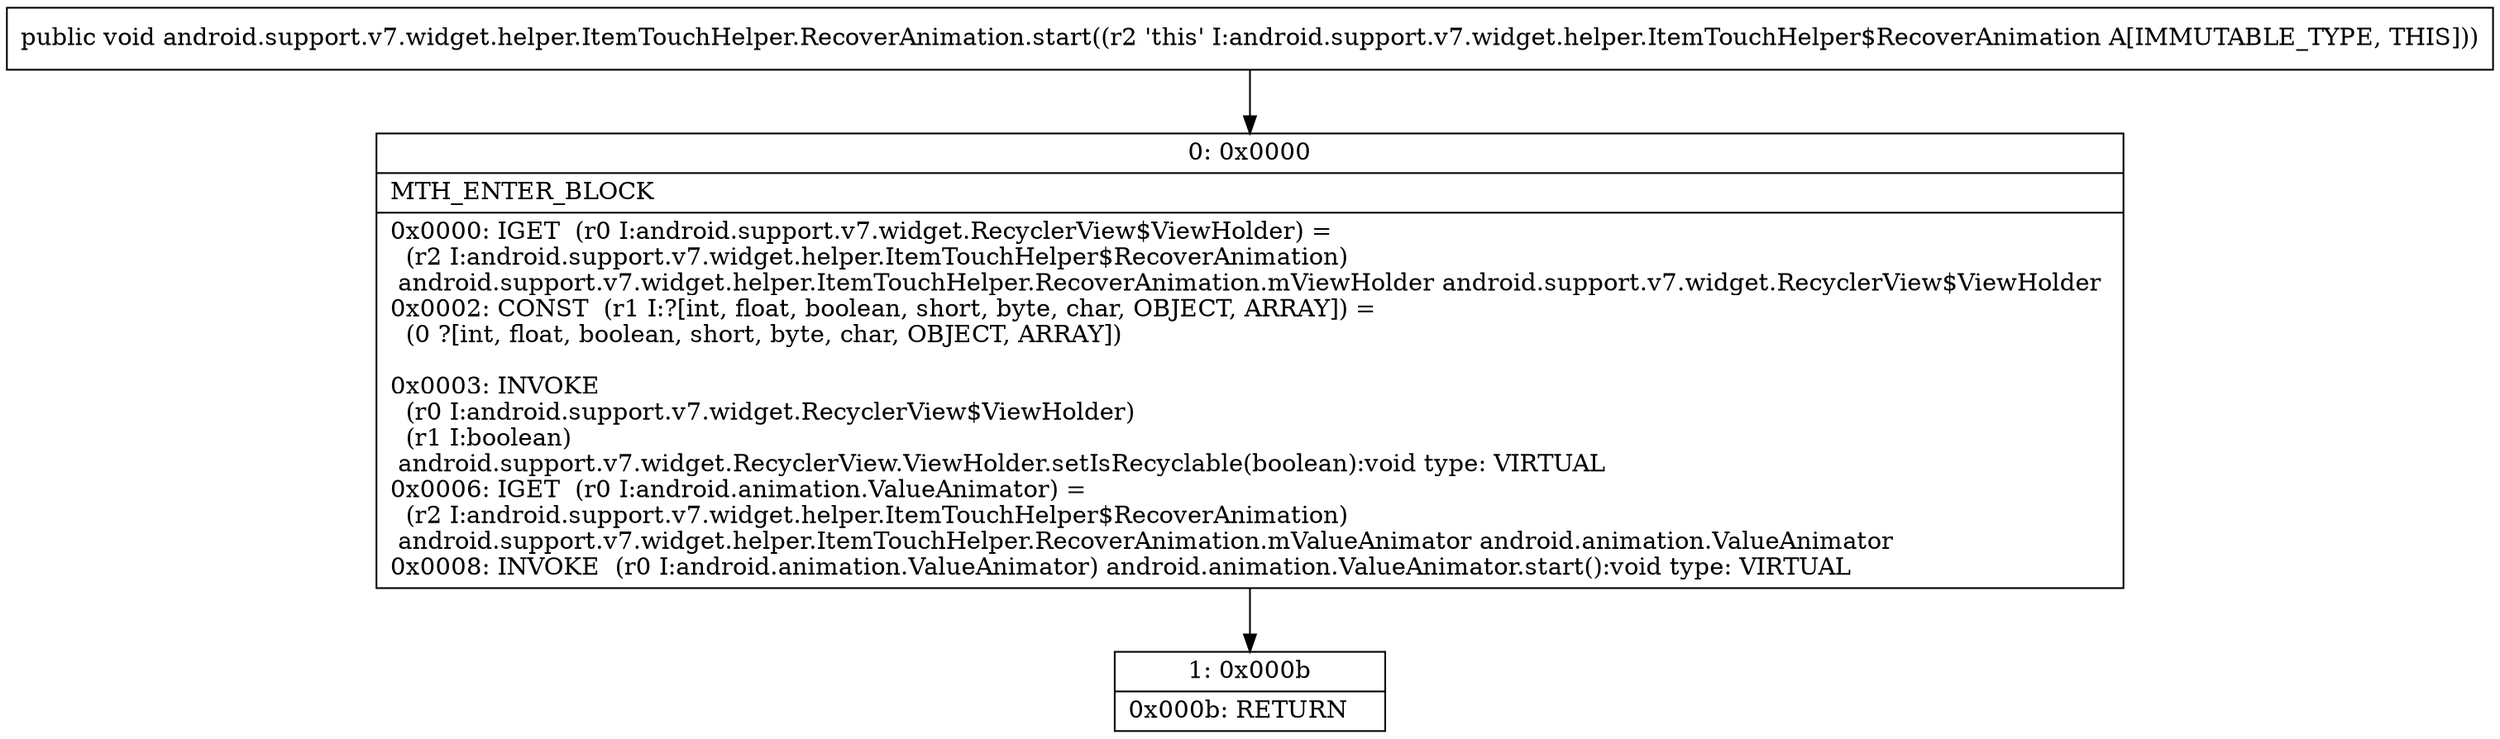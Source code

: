 digraph "CFG forandroid.support.v7.widget.helper.ItemTouchHelper.RecoverAnimation.start()V" {
Node_0 [shape=record,label="{0\:\ 0x0000|MTH_ENTER_BLOCK\l|0x0000: IGET  (r0 I:android.support.v7.widget.RecyclerView$ViewHolder) = \l  (r2 I:android.support.v7.widget.helper.ItemTouchHelper$RecoverAnimation)\l android.support.v7.widget.helper.ItemTouchHelper.RecoverAnimation.mViewHolder android.support.v7.widget.RecyclerView$ViewHolder \l0x0002: CONST  (r1 I:?[int, float, boolean, short, byte, char, OBJECT, ARRAY]) = \l  (0 ?[int, float, boolean, short, byte, char, OBJECT, ARRAY])\l \l0x0003: INVOKE  \l  (r0 I:android.support.v7.widget.RecyclerView$ViewHolder)\l  (r1 I:boolean)\l android.support.v7.widget.RecyclerView.ViewHolder.setIsRecyclable(boolean):void type: VIRTUAL \l0x0006: IGET  (r0 I:android.animation.ValueAnimator) = \l  (r2 I:android.support.v7.widget.helper.ItemTouchHelper$RecoverAnimation)\l android.support.v7.widget.helper.ItemTouchHelper.RecoverAnimation.mValueAnimator android.animation.ValueAnimator \l0x0008: INVOKE  (r0 I:android.animation.ValueAnimator) android.animation.ValueAnimator.start():void type: VIRTUAL \l}"];
Node_1 [shape=record,label="{1\:\ 0x000b|0x000b: RETURN   \l}"];
MethodNode[shape=record,label="{public void android.support.v7.widget.helper.ItemTouchHelper.RecoverAnimation.start((r2 'this' I:android.support.v7.widget.helper.ItemTouchHelper$RecoverAnimation A[IMMUTABLE_TYPE, THIS])) }"];
MethodNode -> Node_0;
Node_0 -> Node_1;
}

